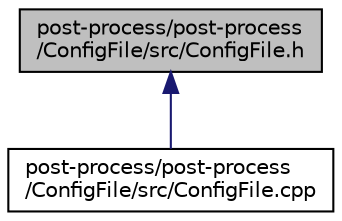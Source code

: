 digraph "post-process/post-process/ConfigFile/src/ConfigFile.h"
{
 // INTERACTIVE_SVG=YES
 // LATEX_PDF_SIZE
  edge [fontname="Helvetica",fontsize="10",labelfontname="Helvetica",labelfontsize="10"];
  node [fontname="Helvetica",fontsize="10",shape=record];
  Node1 [label="post-process/post-process\l/ConfigFile/src/ConfigFile.h",height=0.2,width=0.4,color="black", fillcolor="grey75", style="filled", fontcolor="black",tooltip=" "];
  Node1 -> Node2 [dir="back",color="midnightblue",fontsize="10",style="solid",fontname="Helvetica"];
  Node2 [label="post-process/post-process\l/ConfigFile/src/ConfigFile.cpp",height=0.2,width=0.4,color="black", fillcolor="white", style="filled",URL="$df/d83/post-process_2post-process_2_config_file_2src_2_config_file_8cpp.html",tooltip=" "];
}
